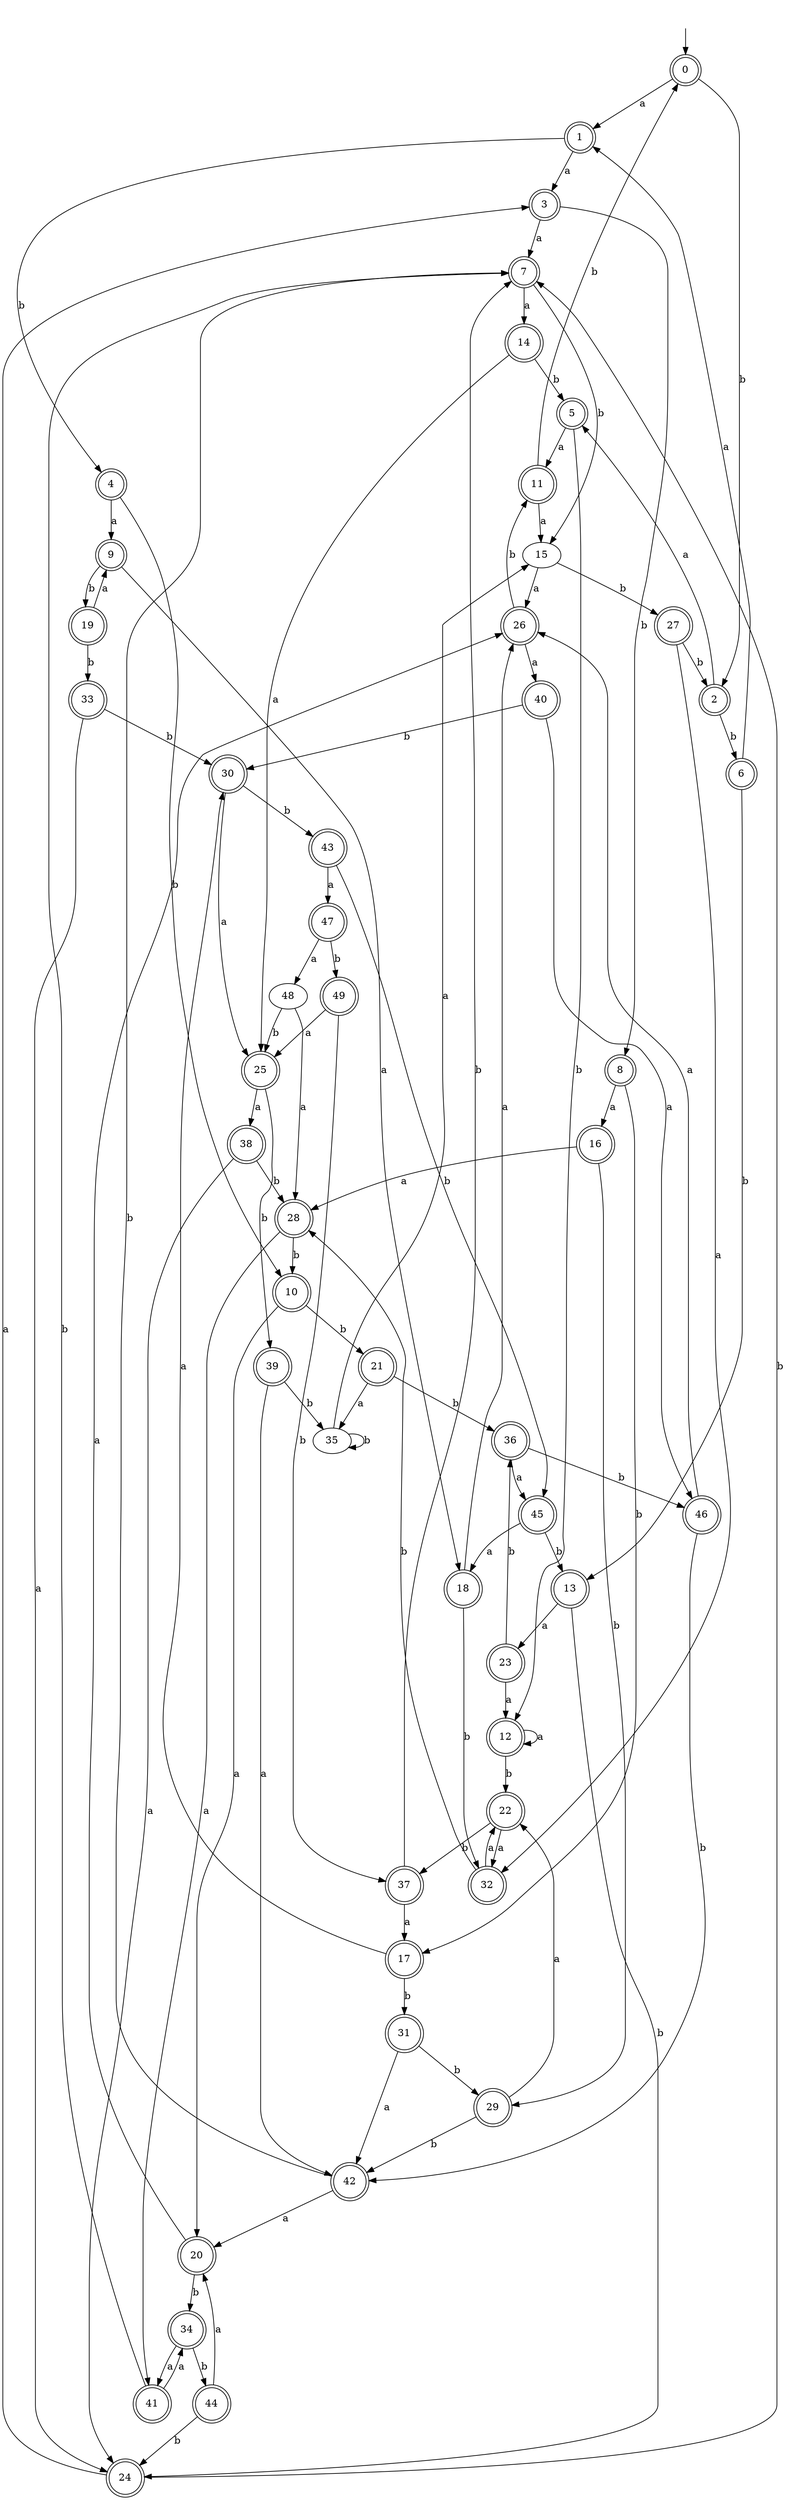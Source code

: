 digraph RandomDFA {
  __start0 [label="", shape=none];
  __start0 -> 0 [label=""];
  0 [shape=circle] [shape=doublecircle]
  0 -> 1 [label="a"]
  0 -> 2 [label="b"]
  1 [shape=doublecircle]
  1 -> 3 [label="a"]
  1 -> 4 [label="b"]
  2 [shape=doublecircle]
  2 -> 5 [label="a"]
  2 -> 6 [label="b"]
  3 [shape=doublecircle]
  3 -> 7 [label="a"]
  3 -> 8 [label="b"]
  4 [shape=doublecircle]
  4 -> 9 [label="a"]
  4 -> 10 [label="b"]
  5 [shape=doublecircle]
  5 -> 11 [label="a"]
  5 -> 12 [label="b"]
  6 [shape=doublecircle]
  6 -> 1 [label="a"]
  6 -> 13 [label="b"]
  7 [shape=doublecircle]
  7 -> 14 [label="a"]
  7 -> 15 [label="b"]
  8 [shape=doublecircle]
  8 -> 16 [label="a"]
  8 -> 17 [label="b"]
  9 [shape=doublecircle]
  9 -> 18 [label="a"]
  9 -> 19 [label="b"]
  10 [shape=doublecircle]
  10 -> 20 [label="a"]
  10 -> 21 [label="b"]
  11 [shape=doublecircle]
  11 -> 15 [label="a"]
  11 -> 0 [label="b"]
  12 [shape=doublecircle]
  12 -> 12 [label="a"]
  12 -> 22 [label="b"]
  13 [shape=doublecircle]
  13 -> 23 [label="a"]
  13 -> 24 [label="b"]
  14 [shape=doublecircle]
  14 -> 25 [label="a"]
  14 -> 5 [label="b"]
  15
  15 -> 26 [label="a"]
  15 -> 27 [label="b"]
  16 [shape=doublecircle]
  16 -> 28 [label="a"]
  16 -> 29 [label="b"]
  17 [shape=doublecircle]
  17 -> 30 [label="a"]
  17 -> 31 [label="b"]
  18 [shape=doublecircle]
  18 -> 26 [label="a"]
  18 -> 32 [label="b"]
  19 [shape=doublecircle]
  19 -> 9 [label="a"]
  19 -> 33 [label="b"]
  20 [shape=doublecircle]
  20 -> 26 [label="a"]
  20 -> 34 [label="b"]
  21 [shape=doublecircle]
  21 -> 35 [label="a"]
  21 -> 36 [label="b"]
  22 [shape=doublecircle]
  22 -> 32 [label="a"]
  22 -> 37 [label="b"]
  23 [shape=doublecircle]
  23 -> 12 [label="a"]
  23 -> 36 [label="b"]
  24 [shape=doublecircle]
  24 -> 3 [label="a"]
  24 -> 7 [label="b"]
  25 [shape=doublecircle]
  25 -> 38 [label="a"]
  25 -> 39 [label="b"]
  26 [shape=doublecircle]
  26 -> 40 [label="a"]
  26 -> 11 [label="b"]
  27 [shape=doublecircle]
  27 -> 32 [label="a"]
  27 -> 2 [label="b"]
  28 [shape=doublecircle]
  28 -> 41 [label="a"]
  28 -> 10 [label="b"]
  29 [shape=doublecircle]
  29 -> 22 [label="a"]
  29 -> 42 [label="b"]
  30 [shape=doublecircle]
  30 -> 25 [label="a"]
  30 -> 43 [label="b"]
  31 [shape=doublecircle]
  31 -> 42 [label="a"]
  31 -> 29 [label="b"]
  32 [shape=doublecircle]
  32 -> 22 [label="a"]
  32 -> 28 [label="b"]
  33 [shape=doublecircle]
  33 -> 24 [label="a"]
  33 -> 30 [label="b"]
  34 [shape=doublecircle]
  34 -> 41 [label="a"]
  34 -> 44 [label="b"]
  35
  35 -> 15 [label="a"]
  35 -> 35 [label="b"]
  36 [shape=doublecircle]
  36 -> 45 [label="a"]
  36 -> 46 [label="b"]
  37 [shape=doublecircle]
  37 -> 17 [label="a"]
  37 -> 7 [label="b"]
  38 [shape=doublecircle]
  38 -> 24 [label="a"]
  38 -> 28 [label="b"]
  39 [shape=doublecircle]
  39 -> 42 [label="a"]
  39 -> 35 [label="b"]
  40 [shape=doublecircle]
  40 -> 46 [label="a"]
  40 -> 30 [label="b"]
  41 [shape=doublecircle]
  41 -> 34 [label="a"]
  41 -> 7 [label="b"]
  42 [shape=doublecircle]
  42 -> 20 [label="a"]
  42 -> 7 [label="b"]
  43 [shape=doublecircle]
  43 -> 47 [label="a"]
  43 -> 45 [label="b"]
  44 [shape=doublecircle]
  44 -> 20 [label="a"]
  44 -> 24 [label="b"]
  45 [shape=doublecircle]
  45 -> 18 [label="a"]
  45 -> 13 [label="b"]
  46 [shape=doublecircle]
  46 -> 26 [label="a"]
  46 -> 42 [label="b"]
  47 [shape=doublecircle]
  47 -> 48 [label="a"]
  47 -> 49 [label="b"]
  48
  48 -> 28 [label="a"]
  48 -> 25 [label="b"]
  49 [shape=doublecircle]
  49 -> 25 [label="a"]
  49 -> 37 [label="b"]
}
